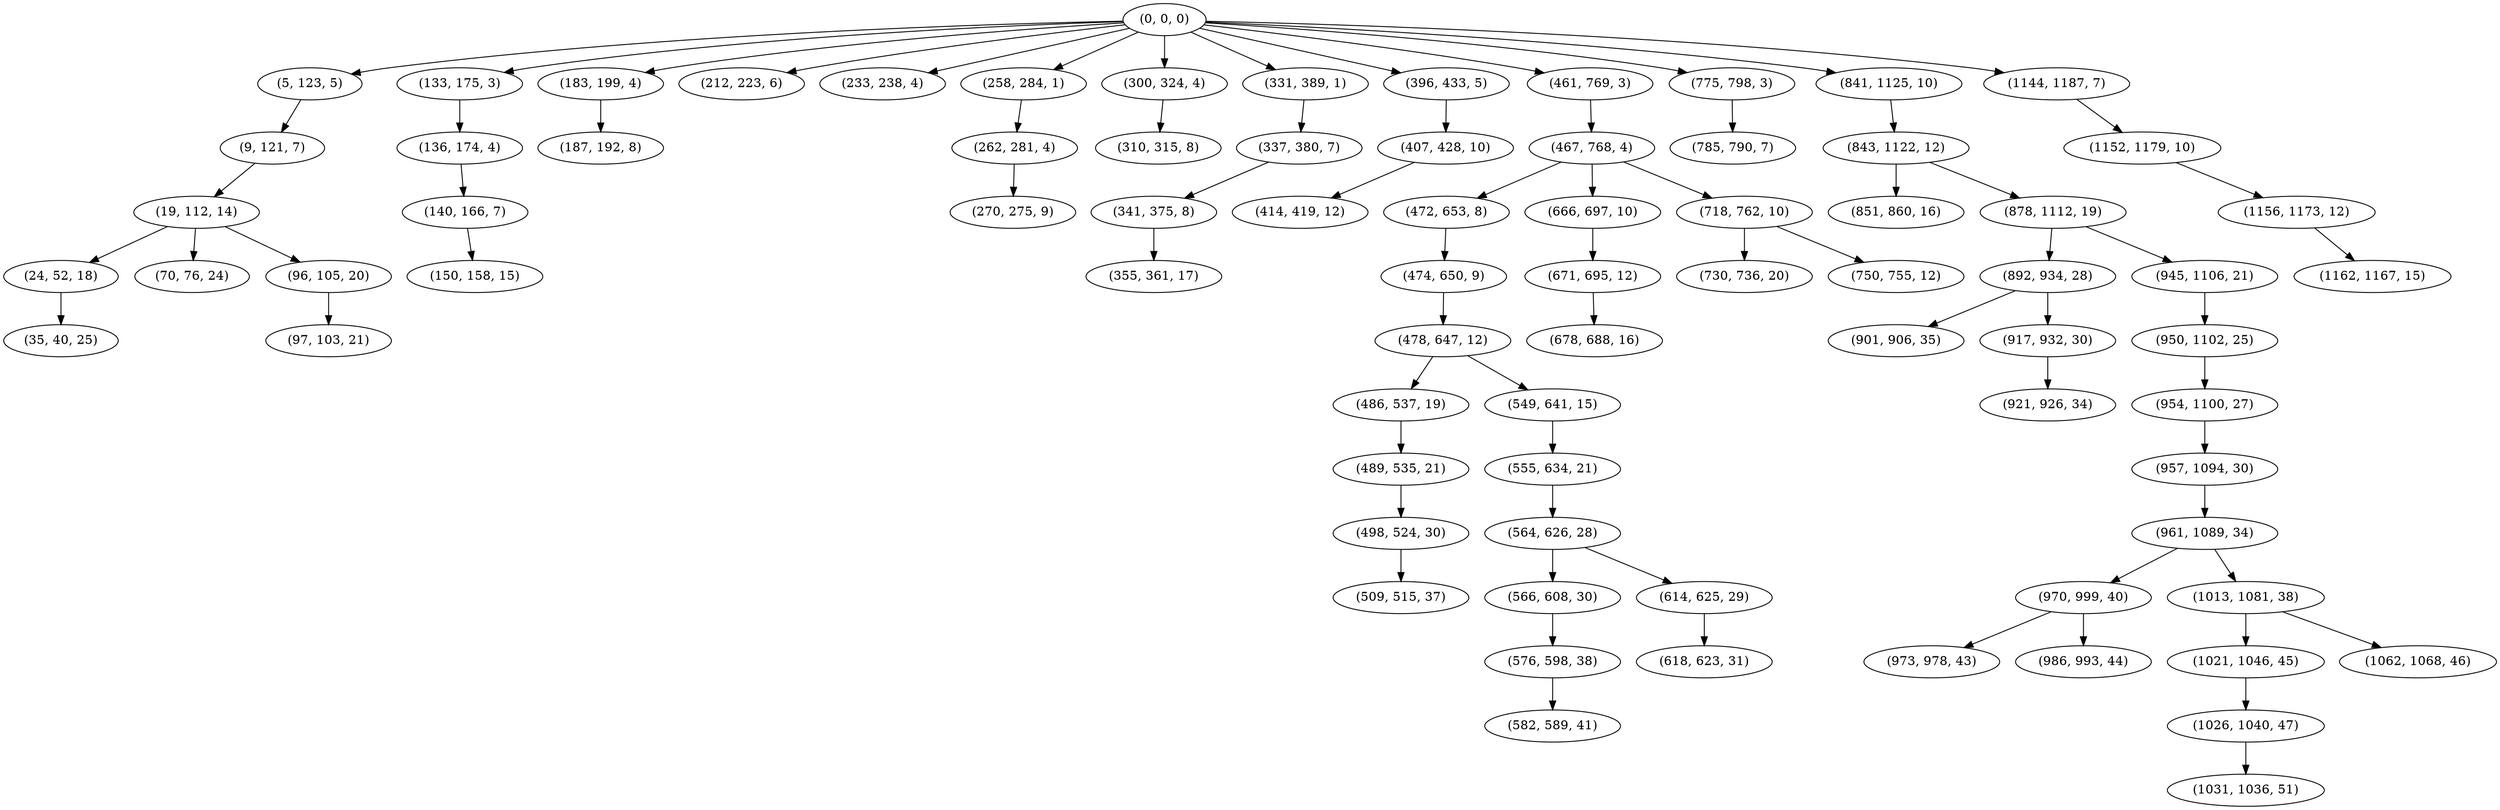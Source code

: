 digraph tree {
    "(0, 0, 0)";
    "(5, 123, 5)";
    "(9, 121, 7)";
    "(19, 112, 14)";
    "(24, 52, 18)";
    "(35, 40, 25)";
    "(70, 76, 24)";
    "(96, 105, 20)";
    "(97, 103, 21)";
    "(133, 175, 3)";
    "(136, 174, 4)";
    "(140, 166, 7)";
    "(150, 158, 15)";
    "(183, 199, 4)";
    "(187, 192, 8)";
    "(212, 223, 6)";
    "(233, 238, 4)";
    "(258, 284, 1)";
    "(262, 281, 4)";
    "(270, 275, 9)";
    "(300, 324, 4)";
    "(310, 315, 8)";
    "(331, 389, 1)";
    "(337, 380, 7)";
    "(341, 375, 8)";
    "(355, 361, 17)";
    "(396, 433, 5)";
    "(407, 428, 10)";
    "(414, 419, 12)";
    "(461, 769, 3)";
    "(467, 768, 4)";
    "(472, 653, 8)";
    "(474, 650, 9)";
    "(478, 647, 12)";
    "(486, 537, 19)";
    "(489, 535, 21)";
    "(498, 524, 30)";
    "(509, 515, 37)";
    "(549, 641, 15)";
    "(555, 634, 21)";
    "(564, 626, 28)";
    "(566, 608, 30)";
    "(576, 598, 38)";
    "(582, 589, 41)";
    "(614, 625, 29)";
    "(618, 623, 31)";
    "(666, 697, 10)";
    "(671, 695, 12)";
    "(678, 688, 16)";
    "(718, 762, 10)";
    "(730, 736, 20)";
    "(750, 755, 12)";
    "(775, 798, 3)";
    "(785, 790, 7)";
    "(841, 1125, 10)";
    "(843, 1122, 12)";
    "(851, 860, 16)";
    "(878, 1112, 19)";
    "(892, 934, 28)";
    "(901, 906, 35)";
    "(917, 932, 30)";
    "(921, 926, 34)";
    "(945, 1106, 21)";
    "(950, 1102, 25)";
    "(954, 1100, 27)";
    "(957, 1094, 30)";
    "(961, 1089, 34)";
    "(970, 999, 40)";
    "(973, 978, 43)";
    "(986, 993, 44)";
    "(1013, 1081, 38)";
    "(1021, 1046, 45)";
    "(1026, 1040, 47)";
    "(1031, 1036, 51)";
    "(1062, 1068, 46)";
    "(1144, 1187, 7)";
    "(1152, 1179, 10)";
    "(1156, 1173, 12)";
    "(1162, 1167, 15)";
    "(0, 0, 0)" -> "(5, 123, 5)";
    "(0, 0, 0)" -> "(133, 175, 3)";
    "(0, 0, 0)" -> "(183, 199, 4)";
    "(0, 0, 0)" -> "(212, 223, 6)";
    "(0, 0, 0)" -> "(233, 238, 4)";
    "(0, 0, 0)" -> "(258, 284, 1)";
    "(0, 0, 0)" -> "(300, 324, 4)";
    "(0, 0, 0)" -> "(331, 389, 1)";
    "(0, 0, 0)" -> "(396, 433, 5)";
    "(0, 0, 0)" -> "(461, 769, 3)";
    "(0, 0, 0)" -> "(775, 798, 3)";
    "(0, 0, 0)" -> "(841, 1125, 10)";
    "(0, 0, 0)" -> "(1144, 1187, 7)";
    "(5, 123, 5)" -> "(9, 121, 7)";
    "(9, 121, 7)" -> "(19, 112, 14)";
    "(19, 112, 14)" -> "(24, 52, 18)";
    "(19, 112, 14)" -> "(70, 76, 24)";
    "(19, 112, 14)" -> "(96, 105, 20)";
    "(24, 52, 18)" -> "(35, 40, 25)";
    "(96, 105, 20)" -> "(97, 103, 21)";
    "(133, 175, 3)" -> "(136, 174, 4)";
    "(136, 174, 4)" -> "(140, 166, 7)";
    "(140, 166, 7)" -> "(150, 158, 15)";
    "(183, 199, 4)" -> "(187, 192, 8)";
    "(258, 284, 1)" -> "(262, 281, 4)";
    "(262, 281, 4)" -> "(270, 275, 9)";
    "(300, 324, 4)" -> "(310, 315, 8)";
    "(331, 389, 1)" -> "(337, 380, 7)";
    "(337, 380, 7)" -> "(341, 375, 8)";
    "(341, 375, 8)" -> "(355, 361, 17)";
    "(396, 433, 5)" -> "(407, 428, 10)";
    "(407, 428, 10)" -> "(414, 419, 12)";
    "(461, 769, 3)" -> "(467, 768, 4)";
    "(467, 768, 4)" -> "(472, 653, 8)";
    "(467, 768, 4)" -> "(666, 697, 10)";
    "(467, 768, 4)" -> "(718, 762, 10)";
    "(472, 653, 8)" -> "(474, 650, 9)";
    "(474, 650, 9)" -> "(478, 647, 12)";
    "(478, 647, 12)" -> "(486, 537, 19)";
    "(478, 647, 12)" -> "(549, 641, 15)";
    "(486, 537, 19)" -> "(489, 535, 21)";
    "(489, 535, 21)" -> "(498, 524, 30)";
    "(498, 524, 30)" -> "(509, 515, 37)";
    "(549, 641, 15)" -> "(555, 634, 21)";
    "(555, 634, 21)" -> "(564, 626, 28)";
    "(564, 626, 28)" -> "(566, 608, 30)";
    "(564, 626, 28)" -> "(614, 625, 29)";
    "(566, 608, 30)" -> "(576, 598, 38)";
    "(576, 598, 38)" -> "(582, 589, 41)";
    "(614, 625, 29)" -> "(618, 623, 31)";
    "(666, 697, 10)" -> "(671, 695, 12)";
    "(671, 695, 12)" -> "(678, 688, 16)";
    "(718, 762, 10)" -> "(730, 736, 20)";
    "(718, 762, 10)" -> "(750, 755, 12)";
    "(775, 798, 3)" -> "(785, 790, 7)";
    "(841, 1125, 10)" -> "(843, 1122, 12)";
    "(843, 1122, 12)" -> "(851, 860, 16)";
    "(843, 1122, 12)" -> "(878, 1112, 19)";
    "(878, 1112, 19)" -> "(892, 934, 28)";
    "(878, 1112, 19)" -> "(945, 1106, 21)";
    "(892, 934, 28)" -> "(901, 906, 35)";
    "(892, 934, 28)" -> "(917, 932, 30)";
    "(917, 932, 30)" -> "(921, 926, 34)";
    "(945, 1106, 21)" -> "(950, 1102, 25)";
    "(950, 1102, 25)" -> "(954, 1100, 27)";
    "(954, 1100, 27)" -> "(957, 1094, 30)";
    "(957, 1094, 30)" -> "(961, 1089, 34)";
    "(961, 1089, 34)" -> "(970, 999, 40)";
    "(961, 1089, 34)" -> "(1013, 1081, 38)";
    "(970, 999, 40)" -> "(973, 978, 43)";
    "(970, 999, 40)" -> "(986, 993, 44)";
    "(1013, 1081, 38)" -> "(1021, 1046, 45)";
    "(1013, 1081, 38)" -> "(1062, 1068, 46)";
    "(1021, 1046, 45)" -> "(1026, 1040, 47)";
    "(1026, 1040, 47)" -> "(1031, 1036, 51)";
    "(1144, 1187, 7)" -> "(1152, 1179, 10)";
    "(1152, 1179, 10)" -> "(1156, 1173, 12)";
    "(1156, 1173, 12)" -> "(1162, 1167, 15)";
}

